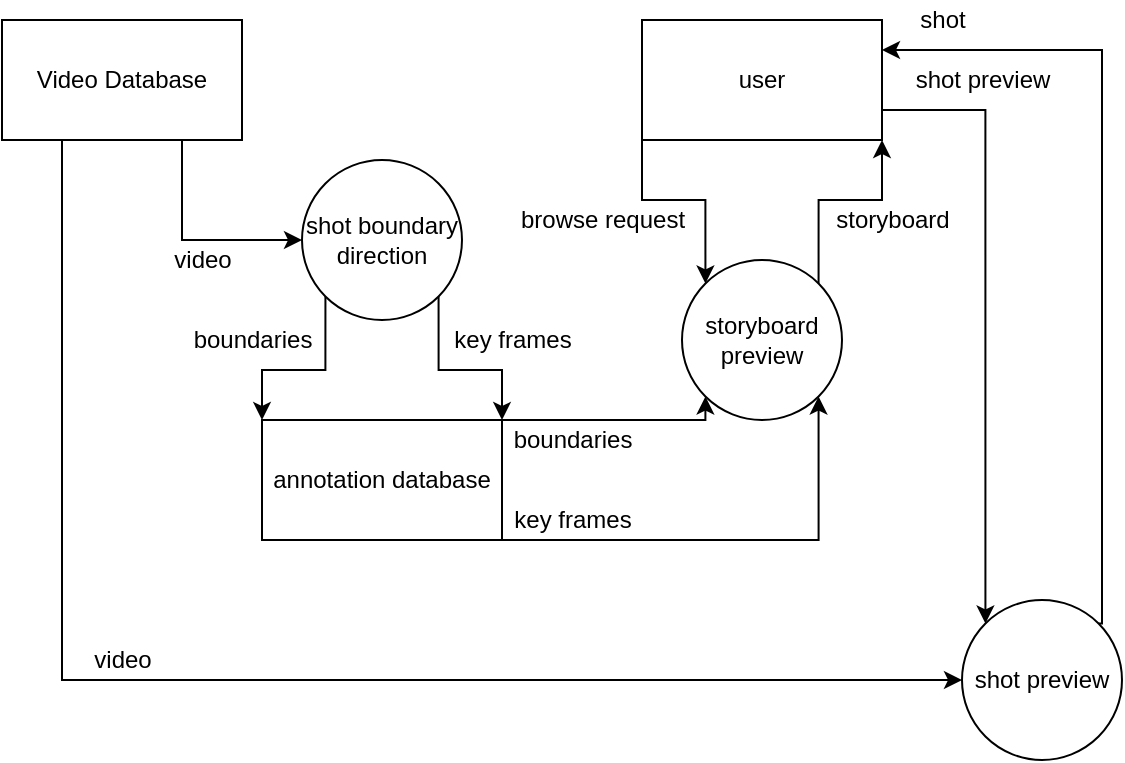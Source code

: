 <mxfile version="16.5.6" type="device"><diagram id="cTmArd5q-b_StPSlmLtz" name="Page-1"><mxGraphModel dx="498" dy="529" grid="1" gridSize="10" guides="1" tooltips="1" connect="1" arrows="1" fold="1" page="1" pageScale="1" pageWidth="850" pageHeight="1100" math="0" shadow="0"><root><mxCell id="0"/><mxCell id="1" parent="0"/><mxCell id="dR-WWya5i2NtYot20Um6-7" style="edgeStyle=orthogonalEdgeStyle;rounded=0;orthogonalLoop=1;jettySize=auto;html=1;exitX=0.75;exitY=1;exitDx=0;exitDy=0;entryX=0;entryY=0.5;entryDx=0;entryDy=0;" edge="1" parent="1" source="dR-WWya5i2NtYot20Um6-1" target="dR-WWya5i2NtYot20Um6-2"><mxGeometry relative="1" as="geometry"/></mxCell><mxCell id="dR-WWya5i2NtYot20Um6-15" style="edgeStyle=orthogonalEdgeStyle;rounded=0;orthogonalLoop=1;jettySize=auto;html=1;exitX=0.25;exitY=1;exitDx=0;exitDy=0;entryX=0;entryY=0.5;entryDx=0;entryDy=0;" edge="1" parent="1" source="dR-WWya5i2NtYot20Um6-1" target="dR-WWya5i2NtYot20Um6-6"><mxGeometry relative="1" as="geometry"/></mxCell><mxCell id="dR-WWya5i2NtYot20Um6-1" value="Video Database" style="rounded=0;whiteSpace=wrap;html=1;" vertex="1" parent="1"><mxGeometry x="40" y="40" width="120" height="60" as="geometry"/></mxCell><mxCell id="dR-WWya5i2NtYot20Um6-11" style="edgeStyle=orthogonalEdgeStyle;rounded=0;orthogonalLoop=1;jettySize=auto;html=1;exitX=0;exitY=1;exitDx=0;exitDy=0;entryX=0;entryY=0;entryDx=0;entryDy=0;" edge="1" parent="1" source="dR-WWya5i2NtYot20Um6-2" target="dR-WWya5i2NtYot20Um6-3"><mxGeometry relative="1" as="geometry"/></mxCell><mxCell id="dR-WWya5i2NtYot20Um6-12" style="edgeStyle=orthogonalEdgeStyle;rounded=0;orthogonalLoop=1;jettySize=auto;html=1;exitX=1;exitY=1;exitDx=0;exitDy=0;entryX=1;entryY=0;entryDx=0;entryDy=0;" edge="1" parent="1" source="dR-WWya5i2NtYot20Um6-2" target="dR-WWya5i2NtYot20Um6-3"><mxGeometry relative="1" as="geometry"/></mxCell><mxCell id="dR-WWya5i2NtYot20Um6-2" value="shot boundary direction" style="ellipse;whiteSpace=wrap;html=1;aspect=fixed;" vertex="1" parent="1"><mxGeometry x="190" y="110" width="80" height="80" as="geometry"/></mxCell><mxCell id="dR-WWya5i2NtYot20Um6-17" style="edgeStyle=orthogonalEdgeStyle;rounded=0;orthogonalLoop=1;jettySize=auto;html=1;exitX=1;exitY=1;exitDx=0;exitDy=0;entryX=1;entryY=1;entryDx=0;entryDy=0;" edge="1" parent="1" source="dR-WWya5i2NtYot20Um6-3" target="dR-WWya5i2NtYot20Um6-4"><mxGeometry relative="1" as="geometry"><Array as="points"><mxPoint x="448" y="300"/></Array></mxGeometry></mxCell><mxCell id="dR-WWya5i2NtYot20Um6-18" style="edgeStyle=orthogonalEdgeStyle;rounded=0;orthogonalLoop=1;jettySize=auto;html=1;exitX=1;exitY=0;exitDx=0;exitDy=0;entryX=0;entryY=1;entryDx=0;entryDy=0;" edge="1" parent="1" source="dR-WWya5i2NtYot20Um6-3" target="dR-WWya5i2NtYot20Um6-4"><mxGeometry relative="1" as="geometry"><Array as="points"><mxPoint x="392" y="240"/></Array></mxGeometry></mxCell><mxCell id="dR-WWya5i2NtYot20Um6-3" value="annotation database" style="rounded=0;whiteSpace=wrap;html=1;" vertex="1" parent="1"><mxGeometry x="170" y="240" width="120" height="60" as="geometry"/></mxCell><mxCell id="dR-WWya5i2NtYot20Um6-22" style="edgeStyle=orthogonalEdgeStyle;rounded=0;orthogonalLoop=1;jettySize=auto;html=1;exitX=1;exitY=0;exitDx=0;exitDy=0;entryX=1;entryY=1;entryDx=0;entryDy=0;" edge="1" parent="1" source="dR-WWya5i2NtYot20Um6-4" target="dR-WWya5i2NtYot20Um6-5"><mxGeometry relative="1" as="geometry"/></mxCell><mxCell id="dR-WWya5i2NtYot20Um6-4" value="storyboard preview" style="ellipse;whiteSpace=wrap;html=1;aspect=fixed;" vertex="1" parent="1"><mxGeometry x="380" y="160" width="80" height="80" as="geometry"/></mxCell><mxCell id="dR-WWya5i2NtYot20Um6-26" style="edgeStyle=orthogonalEdgeStyle;rounded=0;orthogonalLoop=1;jettySize=auto;html=1;exitX=1;exitY=0.75;exitDx=0;exitDy=0;entryX=0;entryY=0;entryDx=0;entryDy=0;" edge="1" parent="1" source="dR-WWya5i2NtYot20Um6-5" target="dR-WWya5i2NtYot20Um6-6"><mxGeometry relative="1" as="geometry"/></mxCell><mxCell id="dR-WWya5i2NtYot20Um6-28" style="edgeStyle=orthogonalEdgeStyle;rounded=0;orthogonalLoop=1;jettySize=auto;html=1;exitX=0;exitY=1;exitDx=0;exitDy=0;entryX=0;entryY=0;entryDx=0;entryDy=0;" edge="1" parent="1" source="dR-WWya5i2NtYot20Um6-5" target="dR-WWya5i2NtYot20Um6-4"><mxGeometry relative="1" as="geometry"/></mxCell><mxCell id="dR-WWya5i2NtYot20Um6-5" value="user" style="rounded=0;whiteSpace=wrap;html=1;" vertex="1" parent="1"><mxGeometry x="360" y="40" width="120" height="60" as="geometry"/></mxCell><mxCell id="dR-WWya5i2NtYot20Um6-29" style="edgeStyle=orthogonalEdgeStyle;rounded=0;orthogonalLoop=1;jettySize=auto;html=1;exitX=1;exitY=0;exitDx=0;exitDy=0;entryX=1;entryY=0.25;entryDx=0;entryDy=0;" edge="1" parent="1" source="dR-WWya5i2NtYot20Um6-6" target="dR-WWya5i2NtYot20Um6-5"><mxGeometry relative="1" as="geometry"><Array as="points"><mxPoint x="590" y="342"/><mxPoint x="590" y="55"/></Array></mxGeometry></mxCell><mxCell id="dR-WWya5i2NtYot20Um6-6" value="shot preview" style="ellipse;whiteSpace=wrap;html=1;aspect=fixed;" vertex="1" parent="1"><mxGeometry x="520" y="330" width="80" height="80" as="geometry"/></mxCell><mxCell id="dR-WWya5i2NtYot20Um6-8" value="video" style="text;html=1;align=center;verticalAlign=middle;resizable=0;points=[];autosize=1;strokeColor=none;fillColor=none;" vertex="1" parent="1"><mxGeometry x="120" y="150" width="40" height="20" as="geometry"/></mxCell><mxCell id="dR-WWya5i2NtYot20Um6-13" value="boundaries" style="text;html=1;align=center;verticalAlign=middle;resizable=0;points=[];autosize=1;strokeColor=none;fillColor=none;" vertex="1" parent="1"><mxGeometry x="130" y="190" width="70" height="20" as="geometry"/></mxCell><mxCell id="dR-WWya5i2NtYot20Um6-14" value="key frames" style="text;html=1;align=center;verticalAlign=middle;resizable=0;points=[];autosize=1;strokeColor=none;fillColor=none;" vertex="1" parent="1"><mxGeometry x="260" y="190" width="70" height="20" as="geometry"/></mxCell><mxCell id="dR-WWya5i2NtYot20Um6-16" value="video" style="text;html=1;align=center;verticalAlign=middle;resizable=0;points=[];autosize=1;strokeColor=none;fillColor=none;" vertex="1" parent="1"><mxGeometry x="80" y="350" width="40" height="20" as="geometry"/></mxCell><mxCell id="dR-WWya5i2NtYot20Um6-19" value="boundaries" style="text;html=1;align=center;verticalAlign=middle;resizable=0;points=[];autosize=1;strokeColor=none;fillColor=none;" vertex="1" parent="1"><mxGeometry x="290" y="240" width="70" height="20" as="geometry"/></mxCell><mxCell id="dR-WWya5i2NtYot20Um6-20" value="key frames" style="text;html=1;align=center;verticalAlign=middle;resizable=0;points=[];autosize=1;strokeColor=none;fillColor=none;" vertex="1" parent="1"><mxGeometry x="290" y="280" width="70" height="20" as="geometry"/></mxCell><mxCell id="dR-WWya5i2NtYot20Um6-24" value="storyboard" style="text;html=1;align=center;verticalAlign=middle;resizable=0;points=[];autosize=1;strokeColor=none;fillColor=none;" vertex="1" parent="1"><mxGeometry x="450" y="130" width="70" height="20" as="geometry"/></mxCell><mxCell id="dR-WWya5i2NtYot20Um6-25" value="browse request" style="text;html=1;align=center;verticalAlign=middle;resizable=0;points=[];autosize=1;strokeColor=none;fillColor=none;" vertex="1" parent="1"><mxGeometry x="290" y="130" width="100" height="20" as="geometry"/></mxCell><mxCell id="dR-WWya5i2NtYot20Um6-30" value="shot" style="text;html=1;align=center;verticalAlign=middle;resizable=0;points=[];autosize=1;strokeColor=none;fillColor=none;" vertex="1" parent="1"><mxGeometry x="490" y="30" width="40" height="20" as="geometry"/></mxCell><mxCell id="dR-WWya5i2NtYot20Um6-31" value="shot preview" style="text;html=1;align=center;verticalAlign=middle;resizable=0;points=[];autosize=1;strokeColor=none;fillColor=none;" vertex="1" parent="1"><mxGeometry x="490" y="60" width="80" height="20" as="geometry"/></mxCell></root></mxGraphModel></diagram></mxfile>